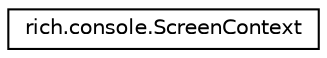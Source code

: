 digraph "Graphical Class Hierarchy"
{
 // LATEX_PDF_SIZE
  edge [fontname="Helvetica",fontsize="10",labelfontname="Helvetica",labelfontsize="10"];
  node [fontname="Helvetica",fontsize="10",shape=record];
  rankdir="LR";
  Node0 [label="rich.console.ScreenContext",height=0.2,width=0.4,color="black", fillcolor="white", style="filled",URL="$classrich_1_1console_1_1ScreenContext.html",tooltip=" "];
}

